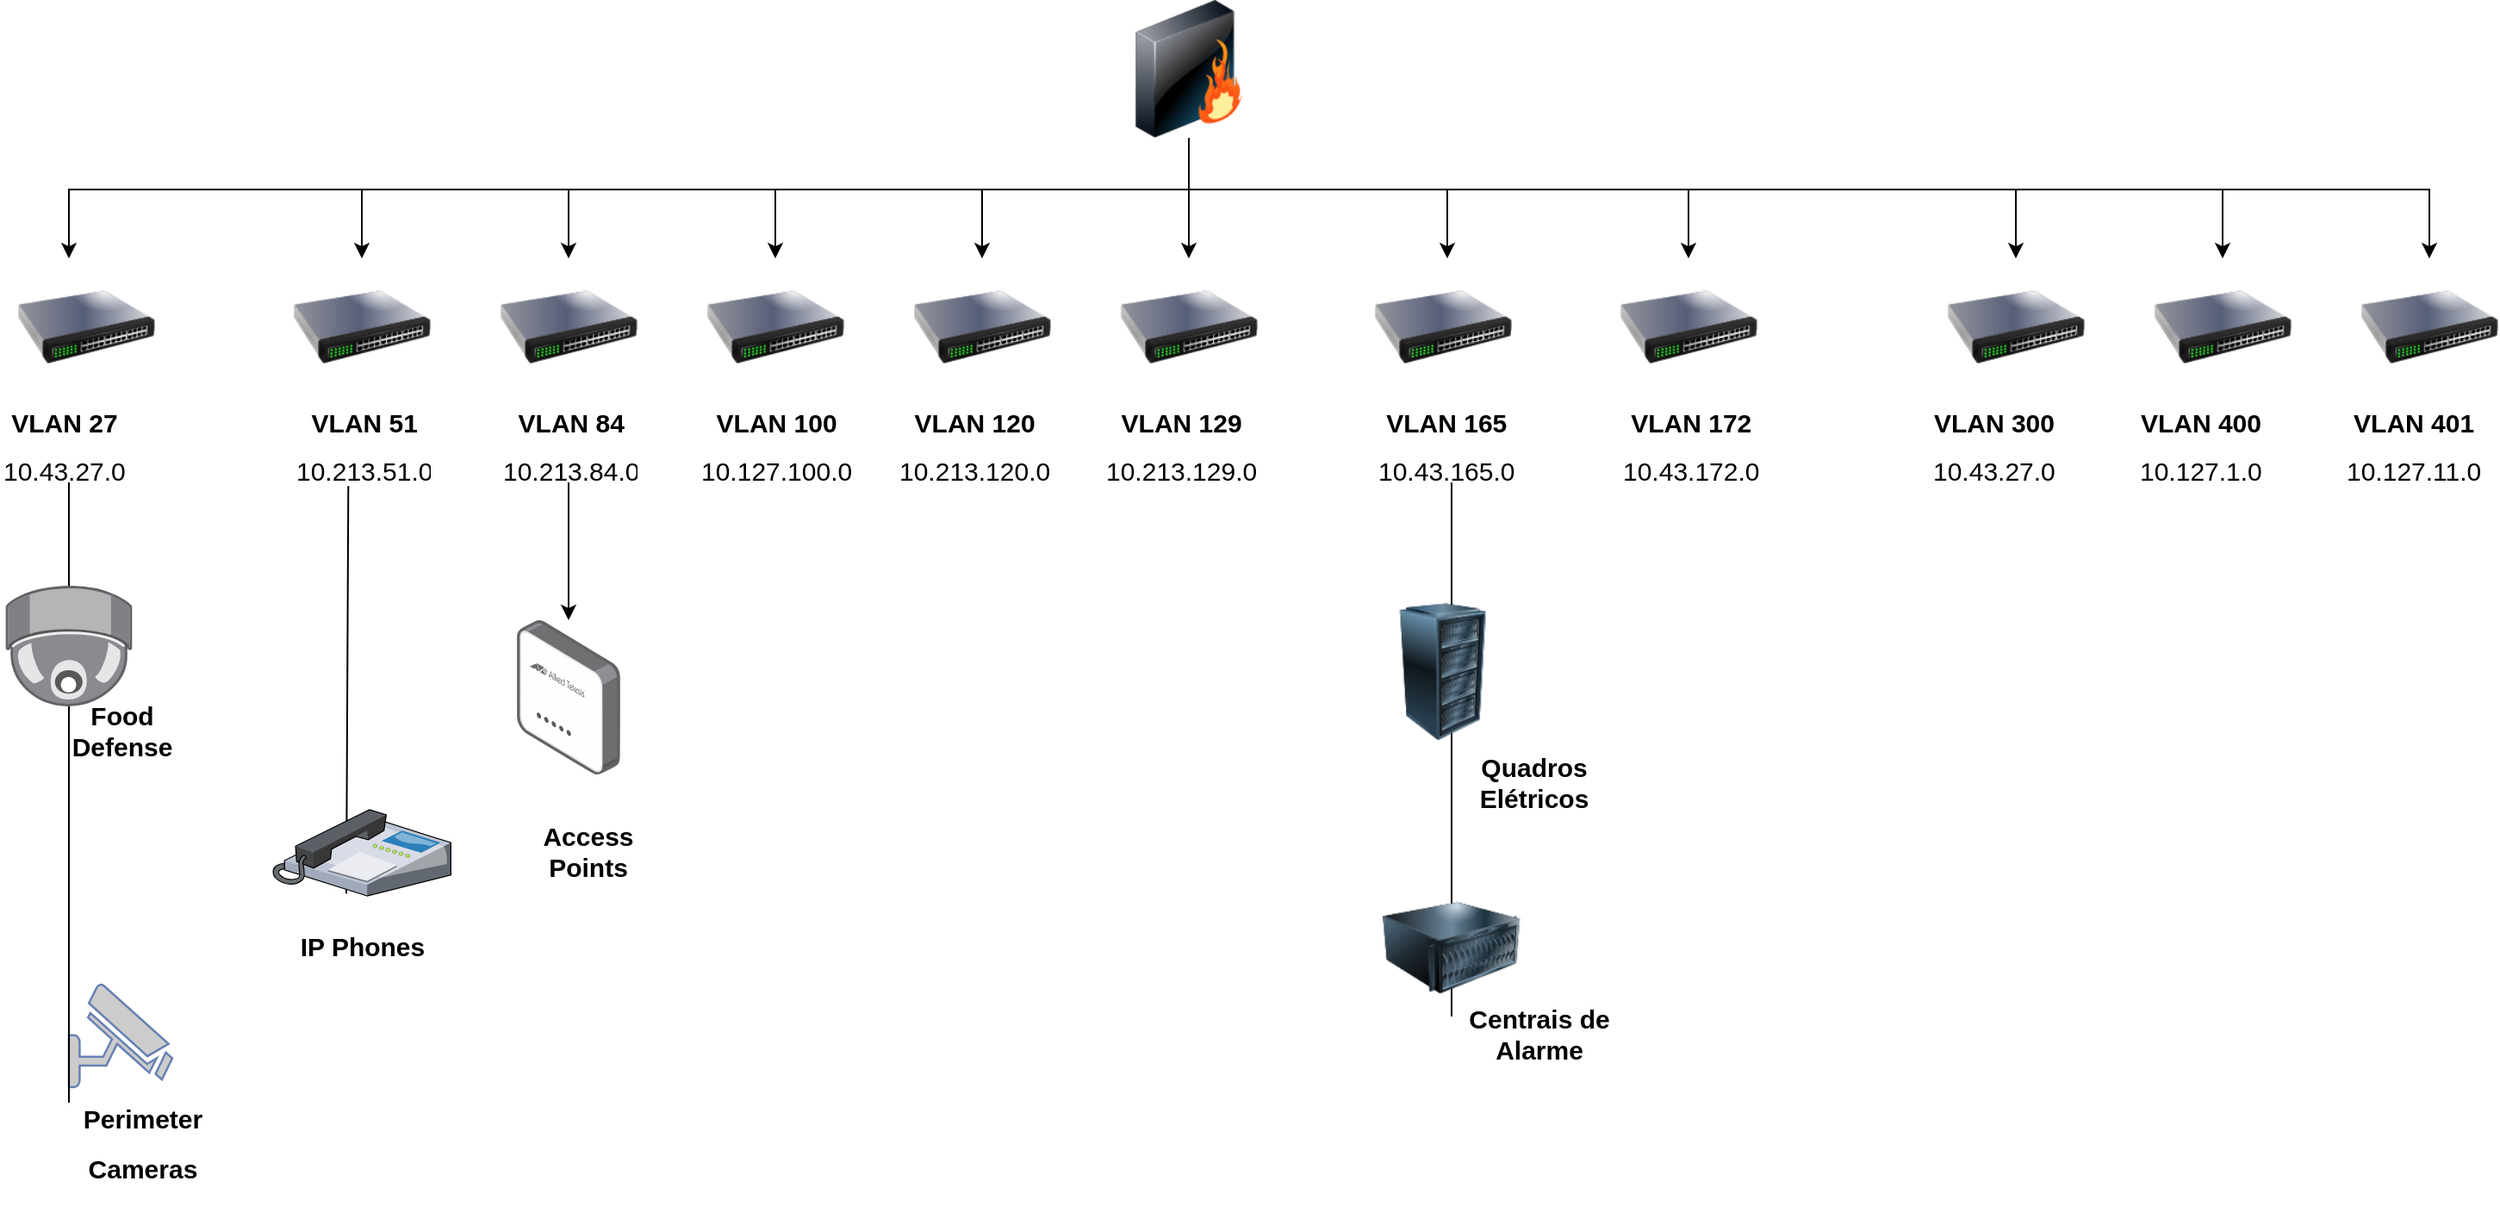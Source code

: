 <mxfile version="24.7.7">
  <diagram name="Página-1" id="ejiwjSnEr-dL07IDXzaG">
    <mxGraphModel dx="1639" dy="942" grid="1" gridSize="10" guides="1" tooltips="1" connect="1" arrows="1" fold="1" page="1" pageScale="1" pageWidth="1654" pageHeight="1169" math="0" shadow="0">
      <root>
        <mxCell id="0" />
        <mxCell id="1" parent="0" />
        <mxCell id="LvBywv5dtc8x0XXwRR4x-27" style="edgeStyle=orthogonalEdgeStyle;rounded=0;orthogonalLoop=1;jettySize=auto;html=1;" edge="1" parent="1" source="LvBywv5dtc8x0XXwRR4x-1" target="LvBywv5dtc8x0XXwRR4x-2">
          <mxGeometry relative="1" as="geometry">
            <Array as="points">
              <mxPoint x="690" y="160" />
              <mxPoint x="40" y="160" />
              <mxPoint x="40" y="240" />
            </Array>
          </mxGeometry>
        </mxCell>
        <mxCell id="LvBywv5dtc8x0XXwRR4x-28" style="edgeStyle=orthogonalEdgeStyle;rounded=0;orthogonalLoop=1;jettySize=auto;html=1;" edge="1" parent="1" source="LvBywv5dtc8x0XXwRR4x-1" target="LvBywv5dtc8x0XXwRR4x-13">
          <mxGeometry relative="1" as="geometry">
            <Array as="points">
              <mxPoint x="690" y="160" />
              <mxPoint x="210" y="160" />
            </Array>
          </mxGeometry>
        </mxCell>
        <mxCell id="LvBywv5dtc8x0XXwRR4x-29" style="edgeStyle=orthogonalEdgeStyle;rounded=0;orthogonalLoop=1;jettySize=auto;html=1;" edge="1" parent="1" source="LvBywv5dtc8x0XXwRR4x-1" target="LvBywv5dtc8x0XXwRR4x-11">
          <mxGeometry relative="1" as="geometry">
            <Array as="points">
              <mxPoint x="690" y="160" />
              <mxPoint x="330" y="160" />
            </Array>
          </mxGeometry>
        </mxCell>
        <mxCell id="LvBywv5dtc8x0XXwRR4x-30" style="edgeStyle=orthogonalEdgeStyle;rounded=0;orthogonalLoop=1;jettySize=auto;html=1;" edge="1" parent="1" source="LvBywv5dtc8x0XXwRR4x-1" target="LvBywv5dtc8x0XXwRR4x-12">
          <mxGeometry relative="1" as="geometry">
            <Array as="points">
              <mxPoint x="690" y="160" />
              <mxPoint x="450" y="160" />
            </Array>
          </mxGeometry>
        </mxCell>
        <mxCell id="LvBywv5dtc8x0XXwRR4x-31" style="edgeStyle=orthogonalEdgeStyle;rounded=0;orthogonalLoop=1;jettySize=auto;html=1;" edge="1" parent="1" source="LvBywv5dtc8x0XXwRR4x-1" target="LvBywv5dtc8x0XXwRR4x-5">
          <mxGeometry relative="1" as="geometry">
            <Array as="points">
              <mxPoint x="690" y="160" />
              <mxPoint x="570" y="160" />
            </Array>
          </mxGeometry>
        </mxCell>
        <mxCell id="LvBywv5dtc8x0XXwRR4x-32" style="edgeStyle=orthogonalEdgeStyle;rounded=0;orthogonalLoop=1;jettySize=auto;html=1;" edge="1" parent="1" source="LvBywv5dtc8x0XXwRR4x-1" target="LvBywv5dtc8x0XXwRR4x-10">
          <mxGeometry relative="1" as="geometry">
            <Array as="points">
              <mxPoint x="690" y="150" />
              <mxPoint x="690" y="150" />
            </Array>
          </mxGeometry>
        </mxCell>
        <mxCell id="LvBywv5dtc8x0XXwRR4x-34" style="edgeStyle=orthogonalEdgeStyle;rounded=0;orthogonalLoop=1;jettySize=auto;html=1;" edge="1" parent="1" source="LvBywv5dtc8x0XXwRR4x-1" target="LvBywv5dtc8x0XXwRR4x-9">
          <mxGeometry relative="1" as="geometry">
            <Array as="points">
              <mxPoint x="690" y="160" />
              <mxPoint x="840" y="160" />
            </Array>
          </mxGeometry>
        </mxCell>
        <mxCell id="LvBywv5dtc8x0XXwRR4x-35" style="edgeStyle=orthogonalEdgeStyle;rounded=0;orthogonalLoop=1;jettySize=auto;html=1;entryX=0.5;entryY=0;entryDx=0;entryDy=0;" edge="1" parent="1" source="LvBywv5dtc8x0XXwRR4x-1" target="LvBywv5dtc8x0XXwRR4x-3">
          <mxGeometry relative="1" as="geometry">
            <Array as="points">
              <mxPoint x="690" y="160" />
              <mxPoint x="980" y="160" />
            </Array>
          </mxGeometry>
        </mxCell>
        <mxCell id="LvBywv5dtc8x0XXwRR4x-37" style="edgeStyle=orthogonalEdgeStyle;rounded=0;orthogonalLoop=1;jettySize=auto;html=1;entryX=0.5;entryY=0;entryDx=0;entryDy=0;" edge="1" parent="1" source="LvBywv5dtc8x0XXwRR4x-1" target="LvBywv5dtc8x0XXwRR4x-8">
          <mxGeometry relative="1" as="geometry">
            <Array as="points">
              <mxPoint x="690" y="160" />
              <mxPoint x="1170" y="160" />
            </Array>
          </mxGeometry>
        </mxCell>
        <mxCell id="LvBywv5dtc8x0XXwRR4x-38" style="edgeStyle=orthogonalEdgeStyle;rounded=0;orthogonalLoop=1;jettySize=auto;html=1;entryX=0.5;entryY=0;entryDx=0;entryDy=0;" edge="1" parent="1" source="LvBywv5dtc8x0XXwRR4x-1" target="LvBywv5dtc8x0XXwRR4x-6">
          <mxGeometry relative="1" as="geometry">
            <Array as="points">
              <mxPoint x="690" y="160" />
              <mxPoint x="1290" y="160" />
            </Array>
          </mxGeometry>
        </mxCell>
        <mxCell id="LvBywv5dtc8x0XXwRR4x-39" style="edgeStyle=orthogonalEdgeStyle;rounded=0;orthogonalLoop=1;jettySize=auto;html=1;entryX=0.5;entryY=0;entryDx=0;entryDy=0;" edge="1" parent="1" source="LvBywv5dtc8x0XXwRR4x-1" target="LvBywv5dtc8x0XXwRR4x-7">
          <mxGeometry relative="1" as="geometry">
            <Array as="points">
              <mxPoint x="690" y="160" />
              <mxPoint x="1410" y="160" />
            </Array>
          </mxGeometry>
        </mxCell>
        <mxCell id="LvBywv5dtc8x0XXwRR4x-1" value="" style="image;html=1;image=img/lib/clip_art/networking/Firewall_128x128.png" vertex="1" parent="1">
          <mxGeometry x="650" y="50" width="80" height="80" as="geometry" />
        </mxCell>
        <mxCell id="LvBywv5dtc8x0XXwRR4x-2" value="" style="image;html=1;image=img/lib/clip_art/networking/Switch_128x128.png" vertex="1" parent="1">
          <mxGeometry x="10" y="200" width="80" height="80" as="geometry" />
        </mxCell>
        <mxCell id="LvBywv5dtc8x0XXwRR4x-3" value="" style="image;html=1;image=img/lib/clip_art/networking/Switch_128x128.png" vertex="1" parent="1">
          <mxGeometry x="940" y="200" width="80" height="80" as="geometry" />
        </mxCell>
        <mxCell id="LvBywv5dtc8x0XXwRR4x-5" value="" style="image;html=1;image=img/lib/clip_art/networking/Switch_128x128.png" vertex="1" parent="1">
          <mxGeometry x="530" y="200" width="80" height="80" as="geometry" />
        </mxCell>
        <mxCell id="LvBywv5dtc8x0XXwRR4x-6" value="" style="image;html=1;image=img/lib/clip_art/networking/Switch_128x128.png" vertex="1" parent="1">
          <mxGeometry x="1250" y="200" width="80" height="80" as="geometry" />
        </mxCell>
        <mxCell id="LvBywv5dtc8x0XXwRR4x-7" value="" style="image;html=1;image=img/lib/clip_art/networking/Switch_128x128.png" vertex="1" parent="1">
          <mxGeometry x="1370" y="200" width="80" height="80" as="geometry" />
        </mxCell>
        <mxCell id="LvBywv5dtc8x0XXwRR4x-8" value="" style="image;html=1;image=img/lib/clip_art/networking/Switch_128x128.png" vertex="1" parent="1">
          <mxGeometry x="1130" y="200" width="80" height="80" as="geometry" />
        </mxCell>
        <mxCell id="LvBywv5dtc8x0XXwRR4x-9" value="" style="image;html=1;image=img/lib/clip_art/networking/Switch_128x128.png" vertex="1" parent="1">
          <mxGeometry x="797.5" y="200" width="80" height="80" as="geometry" />
        </mxCell>
        <mxCell id="LvBywv5dtc8x0XXwRR4x-10" value="" style="image;html=1;image=img/lib/clip_art/networking/Switch_128x128.png" vertex="1" parent="1">
          <mxGeometry x="650" y="200" width="80" height="80" as="geometry" />
        </mxCell>
        <mxCell id="LvBywv5dtc8x0XXwRR4x-11" value="" style="image;html=1;image=img/lib/clip_art/networking/Switch_128x128.png" vertex="1" parent="1">
          <mxGeometry x="290" y="200" width="80" height="80" as="geometry" />
        </mxCell>
        <mxCell id="LvBywv5dtc8x0XXwRR4x-12" value="" style="image;html=1;image=img/lib/clip_art/networking/Switch_128x128.png" vertex="1" parent="1">
          <mxGeometry x="410" y="200" width="80" height="80" as="geometry" />
        </mxCell>
        <mxCell id="LvBywv5dtc8x0XXwRR4x-13" value="" style="image;html=1;image=img/lib/clip_art/networking/Switch_128x128.png" vertex="1" parent="1">
          <mxGeometry x="170" y="200" width="80" height="80" as="geometry" />
        </mxCell>
        <mxCell id="LvBywv5dtc8x0XXwRR4x-15" value="&lt;h1 style=&quot;text-align: center; margin-top: 0px; font-size: 15px;&quot;&gt;&lt;span style=&quot;background-color: initial;&quot;&gt;&lt;font style=&quot;font-size: 15px;&quot;&gt;VLAN 27&lt;/font&gt;&lt;/span&gt;&lt;/h1&gt;&lt;h1 style=&quot;text-align: center; margin-top: 0px; font-size: 15px;&quot;&gt;&lt;span style=&quot;background-color: initial; font-weight: normal;&quot;&gt;&lt;font style=&quot;font-size: 15px;&quot;&gt;10.43.27.0&lt;/font&gt;&lt;/span&gt;&lt;br&gt;&lt;/h1&gt;" style="text;html=1;whiteSpace=wrap;overflow=hidden;rounded=0;" vertex="1" parent="1">
          <mxGeometry y="280" width="80" height="50" as="geometry" />
        </mxCell>
        <mxCell id="LvBywv5dtc8x0XXwRR4x-16" value="&lt;h1 style=&quot;text-align: center; margin-top: 0px; font-size: 15px;&quot;&gt;&lt;span style=&quot;background-color: initial;&quot;&gt;&lt;font style=&quot;font-size: 15px;&quot;&gt;VLAN 51&lt;/font&gt;&lt;/span&gt;&lt;/h1&gt;&lt;h1 style=&quot;text-align: center; margin-top: 0px; font-size: 15px;&quot;&gt;&lt;span style=&quot;background-color: initial; font-weight: normal;&quot;&gt;&lt;font style=&quot;font-size: 15px;&quot;&gt;10.213.51.0&lt;/font&gt;&lt;/span&gt;&lt;br&gt;&lt;/h1&gt;" style="text;html=1;whiteSpace=wrap;overflow=hidden;rounded=0;" vertex="1" parent="1">
          <mxGeometry x="170" y="280" width="80" height="50" as="geometry" />
        </mxCell>
        <mxCell id="LvBywv5dtc8x0XXwRR4x-17" value="&lt;h1 style=&quot;text-align: center; margin-top: 0px; font-size: 15px;&quot;&gt;&lt;span style=&quot;background-color: initial;&quot;&gt;&lt;font style=&quot;font-size: 15px;&quot;&gt;VLAN 401&lt;/font&gt;&lt;/span&gt;&lt;/h1&gt;&lt;h1 style=&quot;text-align: center; margin-top: 0px; font-size: 15px;&quot;&gt;&lt;span style=&quot;background-color: initial; font-weight: normal;&quot;&gt;&lt;font style=&quot;font-size: 15px;&quot;&gt;10.127.11.0&lt;/font&gt;&lt;/span&gt;&lt;br&gt;&lt;/h1&gt;" style="text;html=1;whiteSpace=wrap;overflow=hidden;rounded=0;" vertex="1" parent="1">
          <mxGeometry x="1360" y="280" width="80" height="50" as="geometry" />
        </mxCell>
        <mxCell id="LvBywv5dtc8x0XXwRR4x-65" style="edgeStyle=orthogonalEdgeStyle;rounded=0;orthogonalLoop=1;jettySize=auto;html=1;" edge="1" parent="1" source="LvBywv5dtc8x0XXwRR4x-18" target="LvBywv5dtc8x0XXwRR4x-64">
          <mxGeometry relative="1" as="geometry" />
        </mxCell>
        <mxCell id="LvBywv5dtc8x0XXwRR4x-18" value="&lt;h1 style=&quot;text-align: center; margin-top: 0px; font-size: 15px;&quot;&gt;&lt;span style=&quot;background-color: initial;&quot;&gt;&lt;font style=&quot;font-size: 15px;&quot;&gt;VLAN 84&lt;/font&gt;&lt;/span&gt;&lt;/h1&gt;&lt;h1 style=&quot;text-align: center; margin-top: 0px; font-size: 15px;&quot;&gt;&lt;span style=&quot;background-color: initial; font-weight: normal;&quot;&gt;&lt;font style=&quot;font-size: 15px;&quot;&gt;10.213.84.0&lt;/font&gt;&lt;/span&gt;&lt;br&gt;&lt;/h1&gt;" style="text;html=1;whiteSpace=wrap;overflow=hidden;rounded=0;" vertex="1" parent="1">
          <mxGeometry x="290" y="280" width="80" height="50" as="geometry" />
        </mxCell>
        <mxCell id="LvBywv5dtc8x0XXwRR4x-19" value="&lt;h1 style=&quot;text-align: center; margin-top: 0px; font-size: 15px;&quot;&gt;&lt;span style=&quot;background-color: initial;&quot;&gt;&lt;font style=&quot;font-size: 15px;&quot;&gt;VLAN 120&lt;/font&gt;&lt;/span&gt;&lt;/h1&gt;&lt;h1 style=&quot;text-align: center; margin-top: 0px; font-size: 15px;&quot;&gt;&lt;span style=&quot;background-color: initial; font-weight: normal;&quot;&gt;&lt;font style=&quot;font-size: 15px;&quot;&gt;10.213.120.0&lt;/font&gt;&lt;/span&gt;&lt;br&gt;&lt;/h1&gt;" style="text;html=1;whiteSpace=wrap;overflow=hidden;rounded=0;" vertex="1" parent="1">
          <mxGeometry x="520" y="280" width="90" height="50" as="geometry" />
        </mxCell>
        <mxCell id="LvBywv5dtc8x0XXwRR4x-20" value="&lt;h1 style=&quot;text-align: center; margin-top: 0px; font-size: 15px;&quot;&gt;&lt;span style=&quot;background-color: initial;&quot;&gt;&lt;font style=&quot;font-size: 15px;&quot;&gt;VLAN 129&lt;/font&gt;&lt;/span&gt;&lt;/h1&gt;&lt;h1 style=&quot;text-align: center; margin-top: 0px; font-size: 15px;&quot;&gt;&lt;span style=&quot;background-color: initial; font-weight: normal;&quot;&gt;&lt;font style=&quot;font-size: 15px;&quot;&gt;10.213.129.0&lt;/font&gt;&lt;/span&gt;&lt;br&gt;&lt;/h1&gt;" style="text;html=1;whiteSpace=wrap;overflow=hidden;rounded=0;" vertex="1" parent="1">
          <mxGeometry x="640" y="280" width="90" height="50" as="geometry" />
        </mxCell>
        <mxCell id="LvBywv5dtc8x0XXwRR4x-21" value="&lt;h1 style=&quot;text-align: center; margin-top: 0px; font-size: 15px;&quot;&gt;&lt;span style=&quot;background-color: initial;&quot;&gt;&lt;font style=&quot;font-size: 15px;&quot;&gt;VLAN 100&lt;/font&gt;&lt;/span&gt;&lt;/h1&gt;&lt;h1 style=&quot;text-align: center; margin-top: 0px; font-size: 15px;&quot;&gt;&lt;span style=&quot;background-color: initial; font-weight: normal;&quot;&gt;&lt;font style=&quot;font-size: 15px;&quot;&gt;10.127.100.0&lt;/font&gt;&lt;/span&gt;&lt;br&gt;&lt;/h1&gt;" style="text;html=1;whiteSpace=wrap;overflow=hidden;rounded=0;" vertex="1" parent="1">
          <mxGeometry x="405" y="280" width="90" height="50" as="geometry" />
        </mxCell>
        <mxCell id="LvBywv5dtc8x0XXwRR4x-22" value="&lt;h1 style=&quot;text-align: center; margin-top: 0px; font-size: 15px;&quot;&gt;&lt;span style=&quot;background-color: initial;&quot;&gt;&lt;font style=&quot;font-size: 15px;&quot;&gt;VLAN 165&lt;/font&gt;&lt;/span&gt;&lt;/h1&gt;&lt;h1 style=&quot;text-align: center; margin-top: 0px; font-size: 15px;&quot;&gt;&lt;span style=&quot;background-color: initial; font-weight: normal;&quot;&gt;&lt;font style=&quot;font-size: 15px;&quot;&gt;10.43.165.0&lt;/font&gt;&lt;/span&gt;&lt;br&gt;&lt;/h1&gt;" style="text;html=1;whiteSpace=wrap;overflow=hidden;rounded=0;" vertex="1" parent="1">
          <mxGeometry x="797.5" y="280" width="90" height="50" as="geometry" />
        </mxCell>
        <mxCell id="LvBywv5dtc8x0XXwRR4x-23" value="&lt;h1 style=&quot;text-align: center; margin-top: 0px; font-size: 15px;&quot;&gt;&lt;span style=&quot;background-color: initial;&quot;&gt;&lt;font style=&quot;font-size: 15px;&quot;&gt;VLAN 172&lt;/font&gt;&lt;/span&gt;&lt;/h1&gt;&lt;h1 style=&quot;text-align: center; margin-top: 0px; font-size: 15px;&quot;&gt;&lt;span style=&quot;background-color: initial; font-weight: normal;&quot;&gt;&lt;font style=&quot;font-size: 15px;&quot;&gt;10.43.172.0&lt;/font&gt;&lt;/span&gt;&lt;br&gt;&lt;/h1&gt;" style="text;html=1;whiteSpace=wrap;overflow=hidden;rounded=0;" vertex="1" parent="1">
          <mxGeometry x="940" y="280" width="90" height="50" as="geometry" />
        </mxCell>
        <mxCell id="LvBywv5dtc8x0XXwRR4x-25" value="&lt;h1 style=&quot;text-align: center; margin-top: 0px; font-size: 15px;&quot;&gt;&lt;span style=&quot;background-color: initial;&quot;&gt;&lt;font style=&quot;font-size: 15px;&quot;&gt;VLAN 300&lt;/font&gt;&lt;/span&gt;&lt;/h1&gt;&lt;h1 style=&quot;text-align: center; margin-top: 0px; font-size: 15px;&quot;&gt;&lt;span style=&quot;background-color: initial; font-weight: normal;&quot;&gt;&lt;font style=&quot;font-size: 15px;&quot;&gt;10.43.27.0&lt;/font&gt;&lt;/span&gt;&lt;br&gt;&lt;/h1&gt;" style="text;html=1;whiteSpace=wrap;overflow=hidden;rounded=0;" vertex="1" parent="1">
          <mxGeometry x="1120" y="280" width="80" height="50" as="geometry" />
        </mxCell>
        <mxCell id="LvBywv5dtc8x0XXwRR4x-26" value="&lt;h1 style=&quot;text-align: center; margin-top: 0px; font-size: 15px;&quot;&gt;&lt;span style=&quot;background-color: initial;&quot;&gt;&lt;font style=&quot;font-size: 15px;&quot;&gt;VLAN 400&lt;/font&gt;&lt;/span&gt;&lt;/h1&gt;&lt;h1 style=&quot;text-align: center; margin-top: 0px; font-size: 15px;&quot;&gt;&lt;span style=&quot;background-color: initial; font-weight: normal;&quot;&gt;&lt;font style=&quot;font-size: 15px;&quot;&gt;10.127.1.0&lt;/font&gt;&lt;/span&gt;&lt;br&gt;&lt;/h1&gt;" style="text;html=1;whiteSpace=wrap;overflow=hidden;rounded=0;" vertex="1" parent="1">
          <mxGeometry x="1240" y="280" width="80" height="50" as="geometry" />
        </mxCell>
        <mxCell id="LvBywv5dtc8x0XXwRR4x-44" value="&lt;h1 style=&quot;text-align: center; margin-top: 0px; font-size: 15px;&quot;&gt;&lt;span style=&quot;background-color: initial;&quot;&gt;Food Defense&lt;/span&gt;&lt;br&gt;&lt;/h1&gt;" style="text;html=1;whiteSpace=wrap;overflow=hidden;rounded=0;" vertex="1" parent="1">
          <mxGeometry x="30" y="449.51" width="80" height="50" as="geometry" />
        </mxCell>
        <mxCell id="LvBywv5dtc8x0XXwRR4x-45" value="&lt;h1 style=&quot;text-align: center; margin-top: 0px;&quot;&gt;&lt;span style=&quot;font-size: 15px;&quot;&gt;Perimeter Cameras&lt;/span&gt;&lt;br&gt;&lt;/h1&gt;" style="text;html=1;whiteSpace=wrap;overflow=hidden;rounded=0;" vertex="1" parent="1">
          <mxGeometry x="40" y="676" width="84.11" height="70" as="geometry" />
        </mxCell>
        <mxCell id="LvBywv5dtc8x0XXwRR4x-51" value="&lt;h1 style=&quot;text-align: center; margin-top: 0px; font-size: 15px;&quot;&gt;Quadros Elétricos&lt;/h1&gt;" style="text;html=1;whiteSpace=wrap;overflow=hidden;rounded=0;" vertex="1" parent="1">
          <mxGeometry x="827" y="480" width="125" height="50" as="geometry" />
        </mxCell>
        <mxCell id="LvBywv5dtc8x0XXwRR4x-59" value="&lt;h1 style=&quot;text-align: center; margin-top: 0px; font-size: 15px;&quot;&gt;Centrais de Alarme&lt;/h1&gt;" style="text;html=1;whiteSpace=wrap;overflow=hidden;rounded=0;" vertex="1" parent="1">
          <mxGeometry x="830" y="626" width="125" height="50" as="geometry" />
        </mxCell>
        <mxCell id="LvBywv5dtc8x0XXwRR4x-62" value="&lt;h1 style=&quot;margin-top: 0px; font-size: 15px;&quot;&gt;IP Phones&lt;/h1&gt;&lt;div&gt;&lt;br&gt;&lt;/div&gt;" style="text;html=1;whiteSpace=wrap;overflow=hidden;rounded=0;align=center;" vertex="1" parent="1">
          <mxGeometry x="168.75" y="584" width="82.5" height="50" as="geometry" />
        </mxCell>
        <mxCell id="LvBywv5dtc8x0XXwRR4x-64" value="" style="image;points=[];aspect=fixed;html=1;align=center;shadow=0;dashed=0;image=img/lib/allied_telesis/wireless/Access_Point_Indoor.svg;" vertex="1" parent="1">
          <mxGeometry x="300" y="410" width="60" height="89.51" as="geometry" />
        </mxCell>
        <mxCell id="LvBywv5dtc8x0XXwRR4x-66" value="&lt;h1 style=&quot;margin-top: 0px; font-size: 15px;&quot;&gt;Access Points&lt;/h1&gt;" style="text;html=1;whiteSpace=wrap;overflow=hidden;rounded=0;align=center;" vertex="1" parent="1">
          <mxGeometry x="300" y="520" width="82.5" height="50" as="geometry" />
        </mxCell>
        <mxCell id="LvBywv5dtc8x0XXwRR4x-67" value="" style="endArrow=none;html=1;rounded=0;entryX=0.5;entryY=1;entryDx=0;entryDy=0;exitX=0.5;exitY=1;exitDx=0;exitDy=0;" edge="1" parent="1" source="LvBywv5dtc8x0XXwRR4x-58" target="LvBywv5dtc8x0XXwRR4x-22">
          <mxGeometry width="50" height="50" relative="1" as="geometry">
            <mxPoint x="840" y="750" as="sourcePoint" />
            <mxPoint x="720" y="550" as="targetPoint" />
          </mxGeometry>
        </mxCell>
        <mxCell id="LvBywv5dtc8x0XXwRR4x-50" value="" style="image;html=1;image=img/lib/clip_art/computers/Server_Rack_128x128.png" vertex="1" parent="1">
          <mxGeometry x="797.5" y="400" width="80" height="80" as="geometry" />
        </mxCell>
        <mxCell id="LvBywv5dtc8x0XXwRR4x-58" value="" style="image;html=1;image=img/lib/clip_art/computers/Server_128x128.png" vertex="1" parent="1">
          <mxGeometry x="802.5" y="560" width="80" height="80" as="geometry" />
        </mxCell>
        <mxCell id="LvBywv5dtc8x0XXwRR4x-70" value="" style="endArrow=none;html=1;rounded=0;entryX=0.5;entryY=1;entryDx=0;entryDy=0;" edge="1" parent="1" source="LvBywv5dtc8x0XXwRR4x-42" target="LvBywv5dtc8x0XXwRR4x-15">
          <mxGeometry width="50" height="50" relative="1" as="geometry">
            <mxPoint x="80" y="680" as="sourcePoint" />
            <mxPoint x="110" y="540" as="targetPoint" />
          </mxGeometry>
        </mxCell>
        <mxCell id="LvBywv5dtc8x0XXwRR4x-41" value="" style="fontColor=#0066CC;verticalAlign=top;verticalLabelPosition=bottom;labelPosition=center;align=center;html=1;outlineConnect=0;fillColor=#CCCCCC;strokeColor=#6881B3;gradientColor=none;gradientDirection=north;strokeWidth=2;shape=mxgraph.networks.security_camera;" vertex="1" parent="1">
          <mxGeometry x="40" y="621" width="60" height="60" as="geometry" />
        </mxCell>
        <mxCell id="LvBywv5dtc8x0XXwRR4x-71" value="" style="endArrow=none;html=1;rounded=0;entryX=0.402;entryY=1.042;entryDx=0;entryDy=0;entryPerimeter=0;exitX=0.413;exitY=0.972;exitDx=0;exitDy=0;exitPerimeter=0;" edge="1" parent="1" source="LvBywv5dtc8x0XXwRR4x-46" target="LvBywv5dtc8x0XXwRR4x-16">
          <mxGeometry width="50" height="50" relative="1" as="geometry">
            <mxPoint x="670" y="600" as="sourcePoint" />
            <mxPoint x="720" y="550" as="targetPoint" />
          </mxGeometry>
        </mxCell>
        <mxCell id="LvBywv5dtc8x0XXwRR4x-46" value="" style="verticalLabelPosition=bottom;sketch=0;aspect=fixed;html=1;verticalAlign=top;strokeColor=none;align=center;outlineConnect=0;shape=mxgraph.citrix.ip_phone;" vertex="1" parent="1">
          <mxGeometry x="158.31" y="520" width="103.38" height="50" as="geometry" />
        </mxCell>
        <mxCell id="LvBywv5dtc8x0XXwRR4x-73" value="" style="endArrow=none;html=1;rounded=0;entryX=0.5;entryY=1;entryDx=0;entryDy=0;" edge="1" parent="1" target="LvBywv5dtc8x0XXwRR4x-42">
          <mxGeometry width="50" height="50" relative="1" as="geometry">
            <mxPoint x="40" y="690" as="sourcePoint" />
            <mxPoint x="40" y="330" as="targetPoint" />
          </mxGeometry>
        </mxCell>
        <mxCell id="LvBywv5dtc8x0XXwRR4x-42" value="" style="image;points=[];aspect=fixed;html=1;align=center;shadow=0;dashed=0;image=img/lib/allied_telesis/security/Surveillance_Camera_Ceiling.svg;" vertex="1" parent="1">
          <mxGeometry x="3.22" y="390" width="73.56" height="70" as="geometry" />
        </mxCell>
      </root>
    </mxGraphModel>
  </diagram>
</mxfile>

